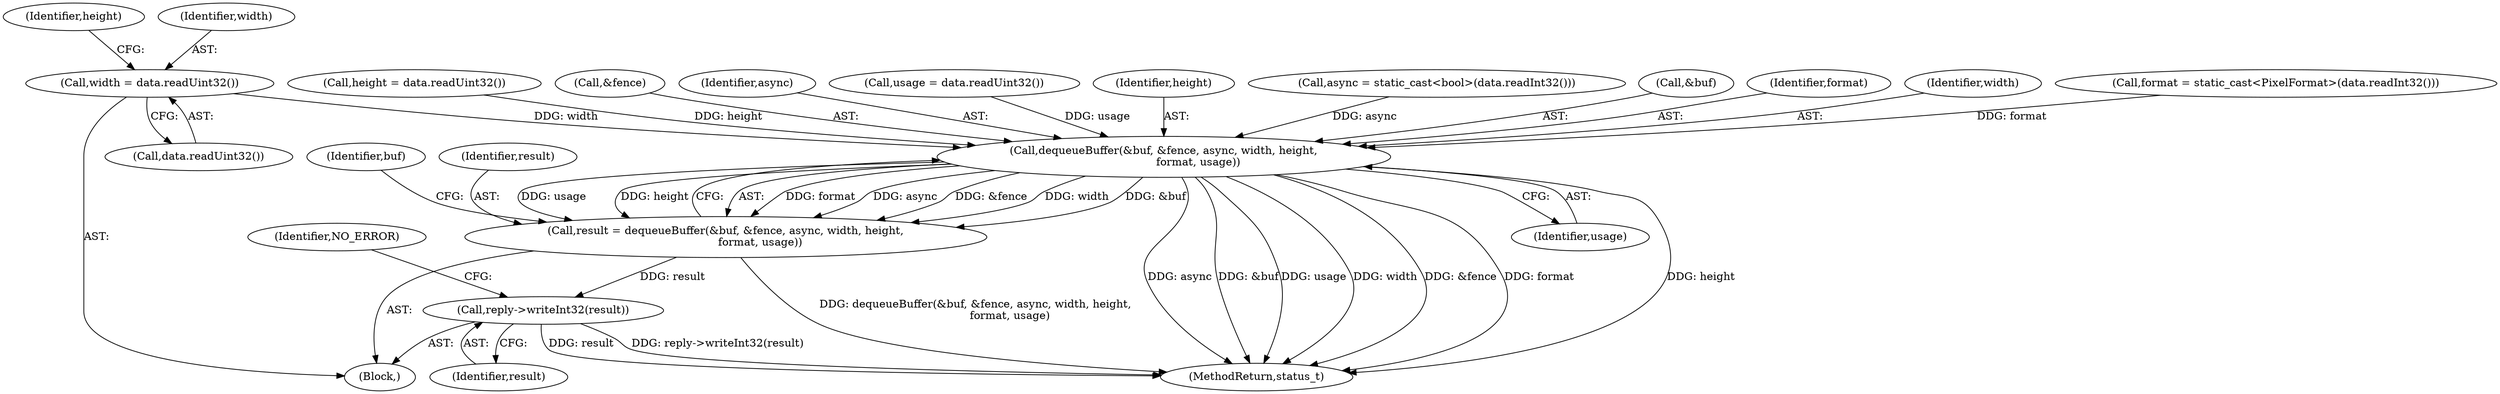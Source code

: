 digraph "0_Android_a30d7d90c4f718e46fb41a99b3d52800e1011b73_0@API" {
"1000175" [label="(Call,width = data.readUint32())"];
"1000200" [label="(Call,dequeueBuffer(&buf, &fence, async, width, height,\n                    format, usage))"];
"1000198" [label="(Call,result = dequeueBuffer(&buf, &fence, async, width, height,\n                    format, usage))"];
"1000224" [label="(Call,reply->writeInt32(result))"];
"1000596" [label="(MethodReturn,status_t)"];
"1000211" [label="(Identifier,buf)"];
"1000189" [label="(Call,usage = data.readUint32())"];
"1000207" [label="(Identifier,height)"];
"1000198" [label="(Call,result = dequeueBuffer(&buf, &fence, async, width, height,\n                    format, usage))"];
"1000200" [label="(Call,dequeueBuffer(&buf, &fence, async, width, height,\n                    format, usage))"];
"1000163" [label="(Block,)"];
"1000169" [label="(Call,async = static_cast<bool>(data.readInt32()))"];
"1000227" [label="(Identifier,NO_ERROR)"];
"1000224" [label="(Call,reply->writeInt32(result))"];
"1000209" [label="(Identifier,usage)"];
"1000180" [label="(Identifier,height)"];
"1000201" [label="(Call,&buf)"];
"1000208" [label="(Identifier,format)"];
"1000206" [label="(Identifier,width)"];
"1000183" [label="(Call,format = static_cast<PixelFormat>(data.readInt32()))"];
"1000179" [label="(Call,height = data.readUint32())"];
"1000203" [label="(Call,&fence)"];
"1000176" [label="(Identifier,width)"];
"1000225" [label="(Identifier,result)"];
"1000175" [label="(Call,width = data.readUint32())"];
"1000199" [label="(Identifier,result)"];
"1000177" [label="(Call,data.readUint32())"];
"1000205" [label="(Identifier,async)"];
"1000175" -> "1000163"  [label="AST: "];
"1000175" -> "1000177"  [label="CFG: "];
"1000176" -> "1000175"  [label="AST: "];
"1000177" -> "1000175"  [label="AST: "];
"1000180" -> "1000175"  [label="CFG: "];
"1000175" -> "1000200"  [label="DDG: width"];
"1000200" -> "1000198"  [label="AST: "];
"1000200" -> "1000209"  [label="CFG: "];
"1000201" -> "1000200"  [label="AST: "];
"1000203" -> "1000200"  [label="AST: "];
"1000205" -> "1000200"  [label="AST: "];
"1000206" -> "1000200"  [label="AST: "];
"1000207" -> "1000200"  [label="AST: "];
"1000208" -> "1000200"  [label="AST: "];
"1000209" -> "1000200"  [label="AST: "];
"1000198" -> "1000200"  [label="CFG: "];
"1000200" -> "1000596"  [label="DDG: &buf"];
"1000200" -> "1000596"  [label="DDG: usage"];
"1000200" -> "1000596"  [label="DDG: width"];
"1000200" -> "1000596"  [label="DDG: &fence"];
"1000200" -> "1000596"  [label="DDG: format"];
"1000200" -> "1000596"  [label="DDG: height"];
"1000200" -> "1000596"  [label="DDG: async"];
"1000200" -> "1000198"  [label="DDG: format"];
"1000200" -> "1000198"  [label="DDG: async"];
"1000200" -> "1000198"  [label="DDG: &fence"];
"1000200" -> "1000198"  [label="DDG: width"];
"1000200" -> "1000198"  [label="DDG: &buf"];
"1000200" -> "1000198"  [label="DDG: usage"];
"1000200" -> "1000198"  [label="DDG: height"];
"1000169" -> "1000200"  [label="DDG: async"];
"1000179" -> "1000200"  [label="DDG: height"];
"1000183" -> "1000200"  [label="DDG: format"];
"1000189" -> "1000200"  [label="DDG: usage"];
"1000198" -> "1000163"  [label="AST: "];
"1000199" -> "1000198"  [label="AST: "];
"1000211" -> "1000198"  [label="CFG: "];
"1000198" -> "1000596"  [label="DDG: dequeueBuffer(&buf, &fence, async, width, height,\n                    format, usage)"];
"1000198" -> "1000224"  [label="DDG: result"];
"1000224" -> "1000163"  [label="AST: "];
"1000224" -> "1000225"  [label="CFG: "];
"1000225" -> "1000224"  [label="AST: "];
"1000227" -> "1000224"  [label="CFG: "];
"1000224" -> "1000596"  [label="DDG: result"];
"1000224" -> "1000596"  [label="DDG: reply->writeInt32(result)"];
}
